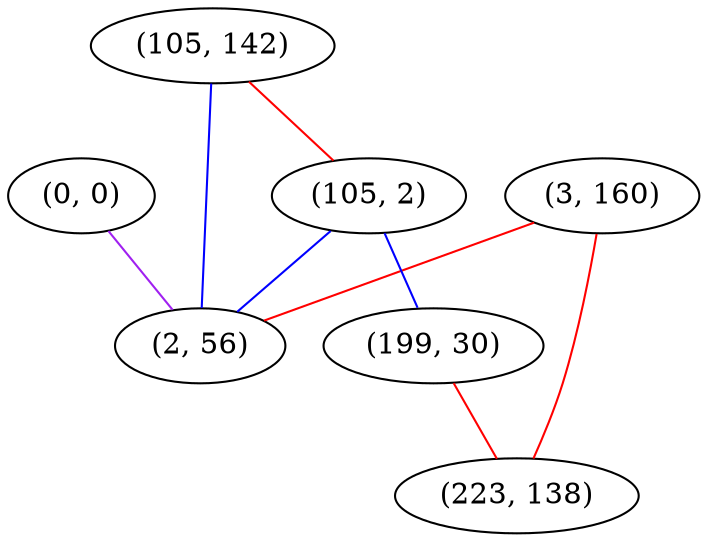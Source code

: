 graph "" {
"(0, 0)";
"(105, 142)";
"(3, 160)";
"(105, 2)";
"(199, 30)";
"(2, 56)";
"(223, 138)";
"(0, 0)" -- "(2, 56)"  [color=purple, key=0, weight=4];
"(105, 142)" -- "(105, 2)"  [color=red, key=0, weight=1];
"(105, 142)" -- "(2, 56)"  [color=blue, key=0, weight=3];
"(3, 160)" -- "(2, 56)"  [color=red, key=0, weight=1];
"(3, 160)" -- "(223, 138)"  [color=red, key=0, weight=1];
"(105, 2)" -- "(2, 56)"  [color=blue, key=0, weight=3];
"(105, 2)" -- "(199, 30)"  [color=blue, key=0, weight=3];
"(199, 30)" -- "(223, 138)"  [color=red, key=0, weight=1];
}

